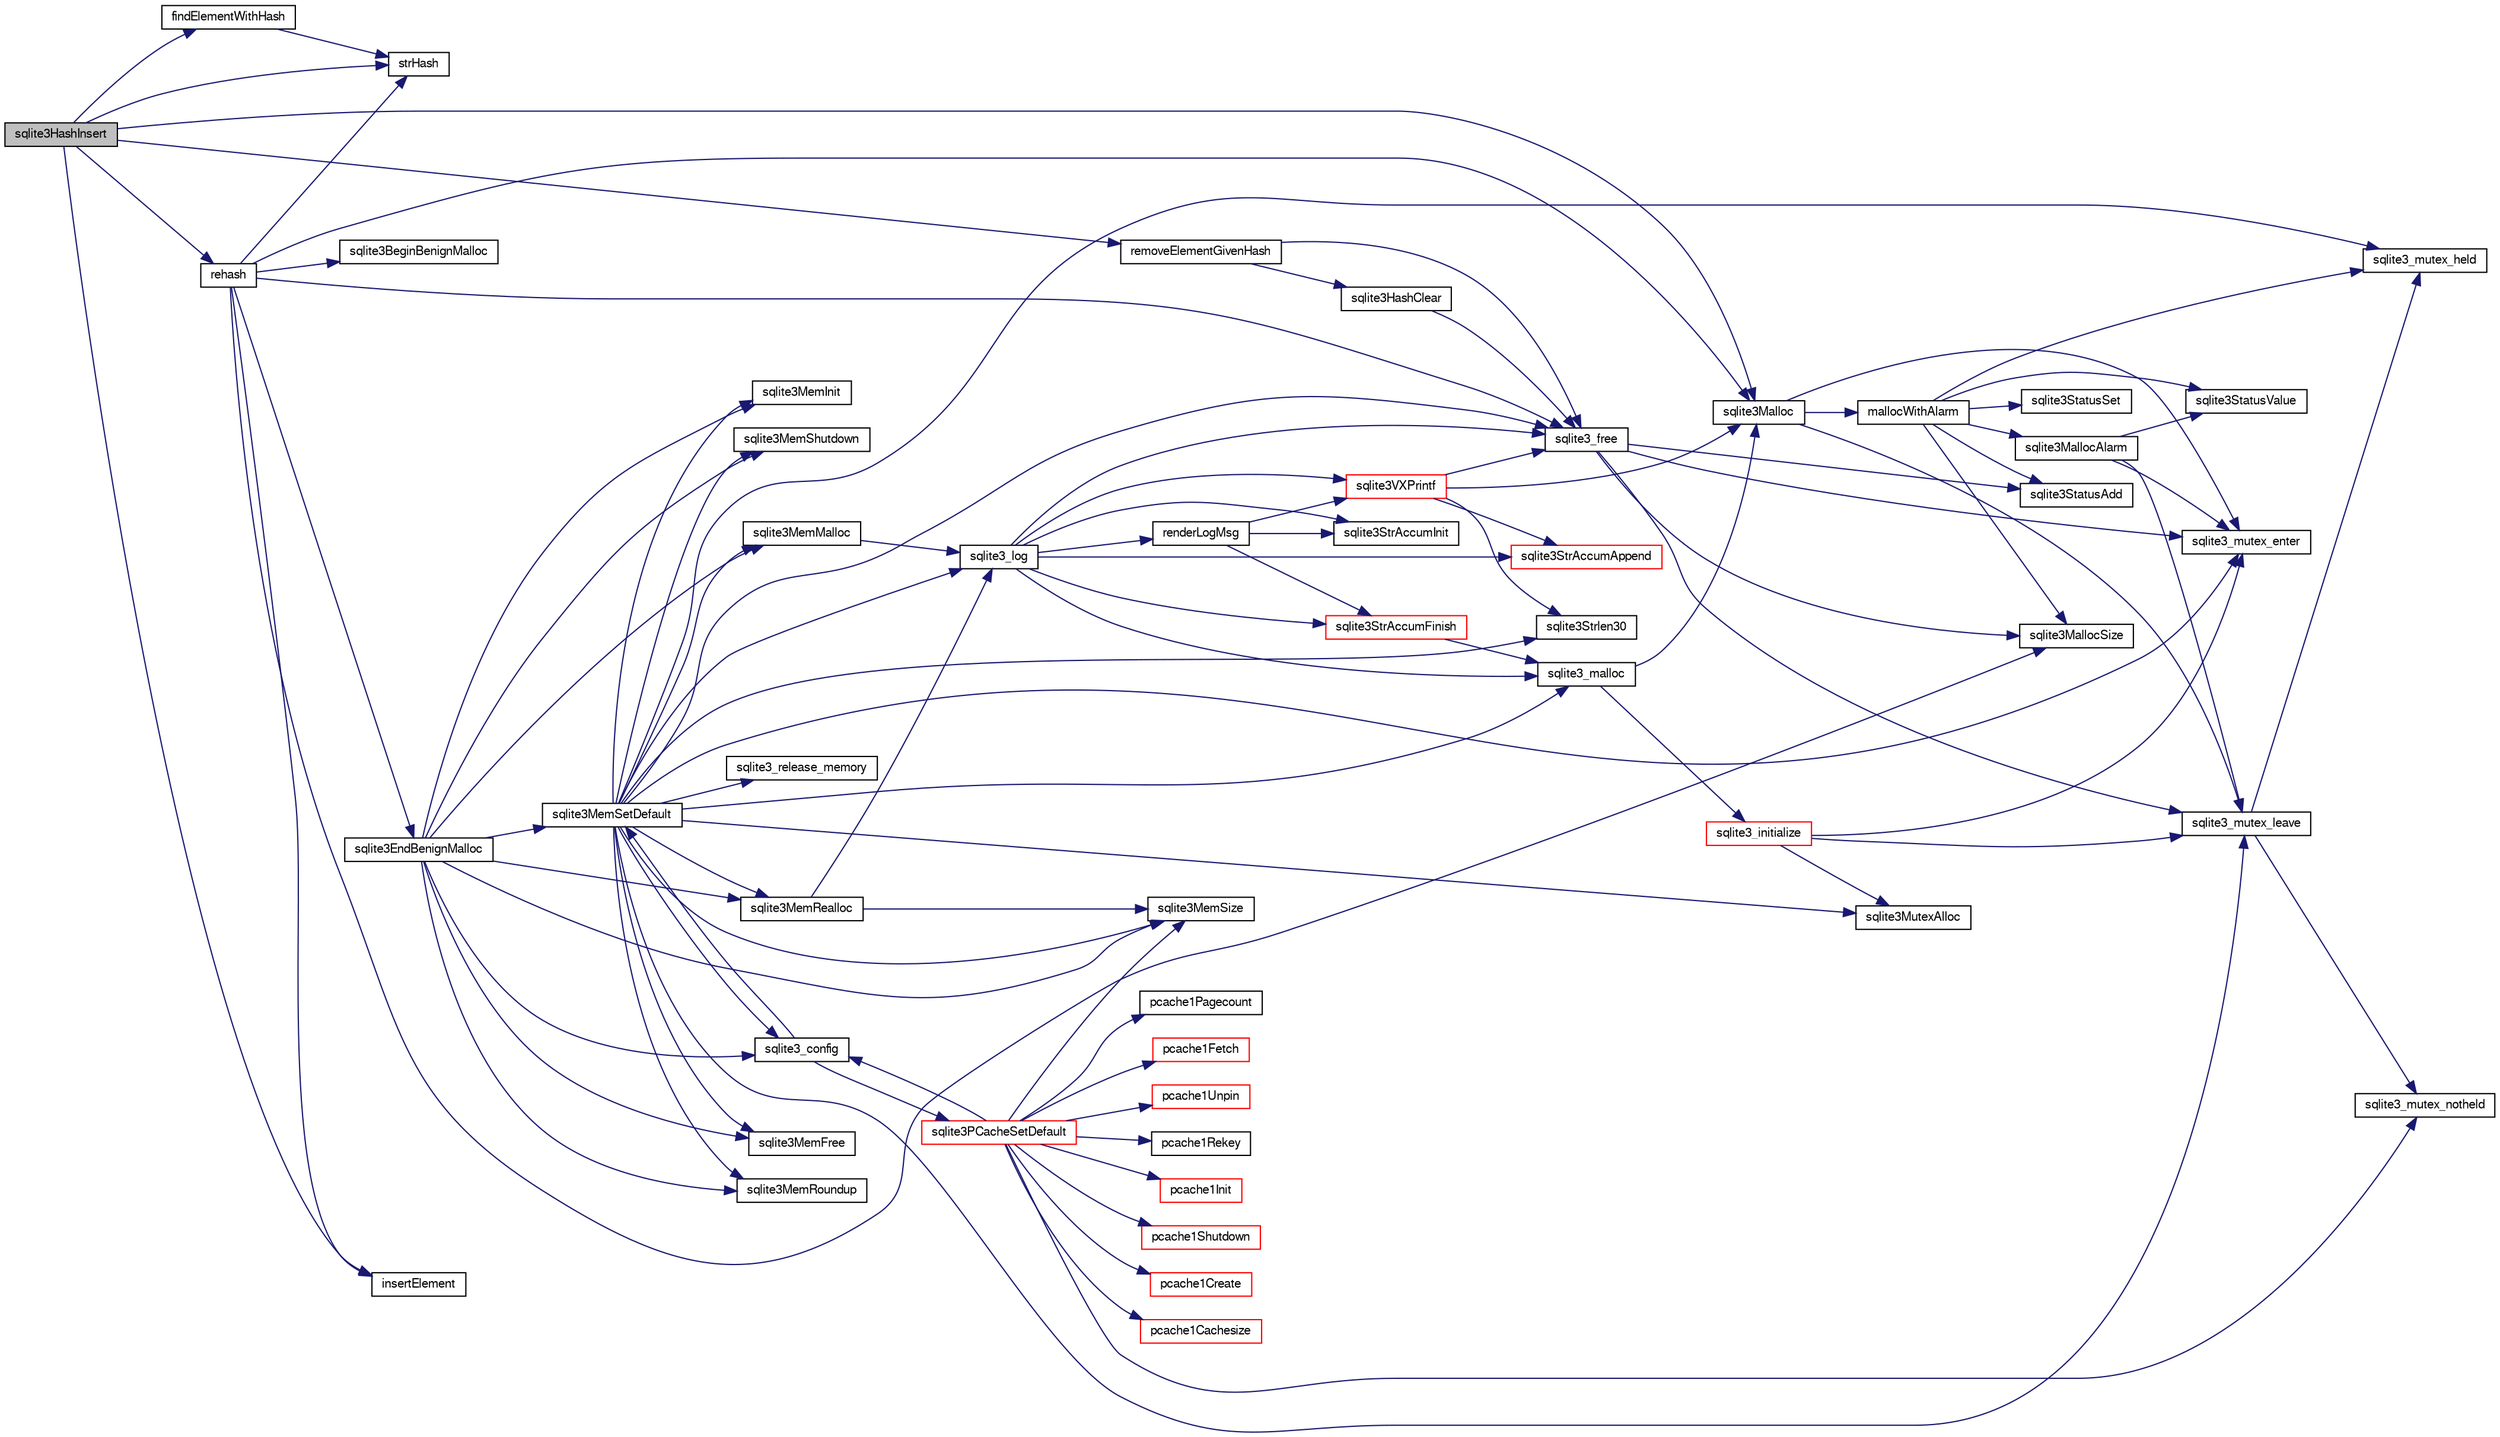 digraph "sqlite3HashInsert"
{
  edge [fontname="FreeSans",fontsize="10",labelfontname="FreeSans",labelfontsize="10"];
  node [fontname="FreeSans",fontsize="10",shape=record];
  rankdir="LR";
  Node561907 [label="sqlite3HashInsert",height=0.2,width=0.4,color="black", fillcolor="grey75", style="filled", fontcolor="black"];
  Node561907 -> Node561908 [color="midnightblue",fontsize="10",style="solid",fontname="FreeSans"];
  Node561908 [label="findElementWithHash",height=0.2,width=0.4,color="black", fillcolor="white", style="filled",URL="$sqlite3_8c.html#a75c0f574fa5d51702434c6e980d57d7f"];
  Node561908 -> Node561909 [color="midnightblue",fontsize="10",style="solid",fontname="FreeSans"];
  Node561909 [label="strHash",height=0.2,width=0.4,color="black", fillcolor="white", style="filled",URL="$sqlite3_8c.html#ad7193605dadc27cf291d54e15bdd011d"];
  Node561907 -> Node561910 [color="midnightblue",fontsize="10",style="solid",fontname="FreeSans"];
  Node561910 [label="removeElementGivenHash",height=0.2,width=0.4,color="black", fillcolor="white", style="filled",URL="$sqlite3_8c.html#a97ff4ac3846af0f8caf5426adfa2808a"];
  Node561910 -> Node561911 [color="midnightblue",fontsize="10",style="solid",fontname="FreeSans"];
  Node561911 [label="sqlite3_free",height=0.2,width=0.4,color="black", fillcolor="white", style="filled",URL="$sqlite3_8c.html#a6552349e36a8a691af5487999ab09519"];
  Node561911 -> Node561912 [color="midnightblue",fontsize="10",style="solid",fontname="FreeSans"];
  Node561912 [label="sqlite3_mutex_enter",height=0.2,width=0.4,color="black", fillcolor="white", style="filled",URL="$sqlite3_8c.html#a1c12cde690bd89f104de5cbad12a6bf5"];
  Node561911 -> Node561913 [color="midnightblue",fontsize="10",style="solid",fontname="FreeSans"];
  Node561913 [label="sqlite3StatusAdd",height=0.2,width=0.4,color="black", fillcolor="white", style="filled",URL="$sqlite3_8c.html#afa029f93586aeab4cc85360905dae9cd"];
  Node561911 -> Node561914 [color="midnightblue",fontsize="10",style="solid",fontname="FreeSans"];
  Node561914 [label="sqlite3MallocSize",height=0.2,width=0.4,color="black", fillcolor="white", style="filled",URL="$sqlite3_8c.html#acf5d2a5f35270bafb050bd2def576955"];
  Node561911 -> Node561915 [color="midnightblue",fontsize="10",style="solid",fontname="FreeSans"];
  Node561915 [label="sqlite3_mutex_leave",height=0.2,width=0.4,color="black", fillcolor="white", style="filled",URL="$sqlite3_8c.html#a5838d235601dbd3c1fa993555c6bcc93"];
  Node561915 -> Node561916 [color="midnightblue",fontsize="10",style="solid",fontname="FreeSans"];
  Node561916 [label="sqlite3_mutex_held",height=0.2,width=0.4,color="black", fillcolor="white", style="filled",URL="$sqlite3_8c.html#acf77da68932b6bc163c5e68547ecc3e7"];
  Node561915 -> Node561917 [color="midnightblue",fontsize="10",style="solid",fontname="FreeSans"];
  Node561917 [label="sqlite3_mutex_notheld",height=0.2,width=0.4,color="black", fillcolor="white", style="filled",URL="$sqlite3_8c.html#a83967c837c1c000d3b5adcfaa688f5dc"];
  Node561910 -> Node561918 [color="midnightblue",fontsize="10",style="solid",fontname="FreeSans"];
  Node561918 [label="sqlite3HashClear",height=0.2,width=0.4,color="black", fillcolor="white", style="filled",URL="$sqlite3_8c.html#acc7a2dfa6603c59af14b3792fe463c73"];
  Node561918 -> Node561911 [color="midnightblue",fontsize="10",style="solid",fontname="FreeSans"];
  Node561907 -> Node561919 [color="midnightblue",fontsize="10",style="solid",fontname="FreeSans"];
  Node561919 [label="sqlite3Malloc",height=0.2,width=0.4,color="black", fillcolor="white", style="filled",URL="$sqlite3_8c.html#a361a2eaa846b1885f123abe46f5d8b2b"];
  Node561919 -> Node561912 [color="midnightblue",fontsize="10",style="solid",fontname="FreeSans"];
  Node561919 -> Node561920 [color="midnightblue",fontsize="10",style="solid",fontname="FreeSans"];
  Node561920 [label="mallocWithAlarm",height=0.2,width=0.4,color="black", fillcolor="white", style="filled",URL="$sqlite3_8c.html#ab070d5cf8e48ec8a6a43cf025d48598b"];
  Node561920 -> Node561916 [color="midnightblue",fontsize="10",style="solid",fontname="FreeSans"];
  Node561920 -> Node561921 [color="midnightblue",fontsize="10",style="solid",fontname="FreeSans"];
  Node561921 [label="sqlite3StatusSet",height=0.2,width=0.4,color="black", fillcolor="white", style="filled",URL="$sqlite3_8c.html#afec7586c01fcb5ea17dc9d7725a589d9"];
  Node561920 -> Node561922 [color="midnightblue",fontsize="10",style="solid",fontname="FreeSans"];
  Node561922 [label="sqlite3StatusValue",height=0.2,width=0.4,color="black", fillcolor="white", style="filled",URL="$sqlite3_8c.html#a30b8ac296c6e200c1fa57708d52c6ef6"];
  Node561920 -> Node561923 [color="midnightblue",fontsize="10",style="solid",fontname="FreeSans"];
  Node561923 [label="sqlite3MallocAlarm",height=0.2,width=0.4,color="black", fillcolor="white", style="filled",URL="$sqlite3_8c.html#ada66988e8471d1198f3219c062377508"];
  Node561923 -> Node561922 [color="midnightblue",fontsize="10",style="solid",fontname="FreeSans"];
  Node561923 -> Node561915 [color="midnightblue",fontsize="10",style="solid",fontname="FreeSans"];
  Node561923 -> Node561912 [color="midnightblue",fontsize="10",style="solid",fontname="FreeSans"];
  Node561920 -> Node561914 [color="midnightblue",fontsize="10",style="solid",fontname="FreeSans"];
  Node561920 -> Node561913 [color="midnightblue",fontsize="10",style="solid",fontname="FreeSans"];
  Node561919 -> Node561915 [color="midnightblue",fontsize="10",style="solid",fontname="FreeSans"];
  Node561907 -> Node561924 [color="midnightblue",fontsize="10",style="solid",fontname="FreeSans"];
  Node561924 [label="rehash",height=0.2,width=0.4,color="black", fillcolor="white", style="filled",URL="$sqlite3_8c.html#a4851529638f6c7af16239ee6e2dcc628"];
  Node561924 -> Node561925 [color="midnightblue",fontsize="10",style="solid",fontname="FreeSans"];
  Node561925 [label="sqlite3BeginBenignMalloc",height=0.2,width=0.4,color="black", fillcolor="white", style="filled",URL="$sqlite3_8c.html#a3344c0e2b1b6df701a1cb326602fac14"];
  Node561924 -> Node561919 [color="midnightblue",fontsize="10",style="solid",fontname="FreeSans"];
  Node561924 -> Node561926 [color="midnightblue",fontsize="10",style="solid",fontname="FreeSans"];
  Node561926 [label="sqlite3EndBenignMalloc",height=0.2,width=0.4,color="black", fillcolor="white", style="filled",URL="$sqlite3_8c.html#a4582127cc64d483dc66c7acf9d8d8fbb"];
  Node561926 -> Node561927 [color="midnightblue",fontsize="10",style="solid",fontname="FreeSans"];
  Node561927 [label="sqlite3MemMalloc",height=0.2,width=0.4,color="black", fillcolor="white", style="filled",URL="$sqlite3_8c.html#a53157f1a669f949332f44ca9f15c0a43"];
  Node561927 -> Node561928 [color="midnightblue",fontsize="10",style="solid",fontname="FreeSans"];
  Node561928 [label="sqlite3_log",height=0.2,width=0.4,color="black", fillcolor="white", style="filled",URL="$sqlite3_8c.html#a298c9699bf9c143662c6b1fec4b2dc3b"];
  Node561928 -> Node561929 [color="midnightblue",fontsize="10",style="solid",fontname="FreeSans"];
  Node561929 [label="renderLogMsg",height=0.2,width=0.4,color="black", fillcolor="white", style="filled",URL="$sqlite3_8c.html#a7a02b43ce0a27bb52085c7f446d115af"];
  Node561929 -> Node561930 [color="midnightblue",fontsize="10",style="solid",fontname="FreeSans"];
  Node561930 [label="sqlite3StrAccumInit",height=0.2,width=0.4,color="black", fillcolor="white", style="filled",URL="$sqlite3_8c.html#aabf95e113b9d54d519cd15a56215f560"];
  Node561929 -> Node561931 [color="midnightblue",fontsize="10",style="solid",fontname="FreeSans"];
  Node561931 [label="sqlite3VXPrintf",height=0.2,width=0.4,color="red", fillcolor="white", style="filled",URL="$sqlite3_8c.html#a63c25806c9bd4a2b76f9a0eb232c6bde"];
  Node561931 -> Node561932 [color="midnightblue",fontsize="10",style="solid",fontname="FreeSans"];
  Node561932 [label="sqlite3StrAccumAppend",height=0.2,width=0.4,color="red", fillcolor="white", style="filled",URL="$sqlite3_8c.html#a56664fa33def33c5a5245b623441d5e0"];
  Node561931 -> Node561919 [color="midnightblue",fontsize="10",style="solid",fontname="FreeSans"];
  Node561931 -> Node561998 [color="midnightblue",fontsize="10",style="solid",fontname="FreeSans"];
  Node561998 [label="sqlite3Strlen30",height=0.2,width=0.4,color="black", fillcolor="white", style="filled",URL="$sqlite3_8c.html#a3dcd80ba41f1a308193dee74857b62a7"];
  Node561931 -> Node561911 [color="midnightblue",fontsize="10",style="solid",fontname="FreeSans"];
  Node561929 -> Node562025 [color="midnightblue",fontsize="10",style="solid",fontname="FreeSans"];
  Node562025 [label="sqlite3StrAccumFinish",height=0.2,width=0.4,color="red", fillcolor="white", style="filled",URL="$sqlite3_8c.html#adb7f26b10ac1b847db6f000ef4c2e2ba"];
  Node562025 -> Node562000 [color="midnightblue",fontsize="10",style="solid",fontname="FreeSans"];
  Node562000 [label="sqlite3_malloc",height=0.2,width=0.4,color="black", fillcolor="white", style="filled",URL="$sqlite3_8c.html#ac79dba55fc32b6a840cf5a9769bce7cd"];
  Node562000 -> Node561944 [color="midnightblue",fontsize="10",style="solid",fontname="FreeSans"];
  Node561944 [label="sqlite3_initialize",height=0.2,width=0.4,color="red", fillcolor="white", style="filled",URL="$sqlite3_8c.html#ab0c0ee2d5d4cf8b28e9572296a8861df"];
  Node561944 -> Node561963 [color="midnightblue",fontsize="10",style="solid",fontname="FreeSans"];
  Node561963 [label="sqlite3MutexAlloc",height=0.2,width=0.4,color="black", fillcolor="white", style="filled",URL="$sqlite3_8c.html#a0e3f432ee581f6876b590e7ad7e84e19"];
  Node561944 -> Node561912 [color="midnightblue",fontsize="10",style="solid",fontname="FreeSans"];
  Node561944 -> Node561915 [color="midnightblue",fontsize="10",style="solid",fontname="FreeSans"];
  Node562000 -> Node561919 [color="midnightblue",fontsize="10",style="solid",fontname="FreeSans"];
  Node561928 -> Node561930 [color="midnightblue",fontsize="10",style="solid",fontname="FreeSans"];
  Node561928 -> Node561931 [color="midnightblue",fontsize="10",style="solid",fontname="FreeSans"];
  Node561928 -> Node562025 [color="midnightblue",fontsize="10",style="solid",fontname="FreeSans"];
  Node561928 -> Node562000 [color="midnightblue",fontsize="10",style="solid",fontname="FreeSans"];
  Node561928 -> Node561911 [color="midnightblue",fontsize="10",style="solid",fontname="FreeSans"];
  Node561928 -> Node561932 [color="midnightblue",fontsize="10",style="solid",fontname="FreeSans"];
  Node561926 -> Node561966 [color="midnightblue",fontsize="10",style="solid",fontname="FreeSans"];
  Node561966 [label="sqlite3MemFree",height=0.2,width=0.4,color="black", fillcolor="white", style="filled",URL="$sqlite3_8c.html#a4198492989c7a427e3d704c06058850a"];
  Node561926 -> Node561967 [color="midnightblue",fontsize="10",style="solid",fontname="FreeSans"];
  Node561967 [label="sqlite3MemRealloc",height=0.2,width=0.4,color="black", fillcolor="white", style="filled",URL="$sqlite3_8c.html#addd043cc5742c3b0cf536763cd4e6948"];
  Node561967 -> Node561928 [color="midnightblue",fontsize="10",style="solid",fontname="FreeSans"];
  Node561967 -> Node561968 [color="midnightblue",fontsize="10",style="solid",fontname="FreeSans"];
  Node561968 [label="sqlite3MemSize",height=0.2,width=0.4,color="black", fillcolor="white", style="filled",URL="$sqlite3_8c.html#a564962938d56643e999de431c190f937"];
  Node561926 -> Node561968 [color="midnightblue",fontsize="10",style="solid",fontname="FreeSans"];
  Node561926 -> Node561969 [color="midnightblue",fontsize="10",style="solid",fontname="FreeSans"];
  Node561969 [label="sqlite3MemRoundup",height=0.2,width=0.4,color="black", fillcolor="white", style="filled",URL="$sqlite3_8c.html#ac9d66a2d2d224dfafcf6a49d48436ddc"];
  Node561926 -> Node561970 [color="midnightblue",fontsize="10",style="solid",fontname="FreeSans"];
  Node561970 [label="sqlite3MemInit",height=0.2,width=0.4,color="black", fillcolor="white", style="filled",URL="$sqlite3_8c.html#a1ec61c1becf036ba7fcb571ae51300af"];
  Node561926 -> Node561971 [color="midnightblue",fontsize="10",style="solid",fontname="FreeSans"];
  Node561971 [label="sqlite3MemShutdown",height=0.2,width=0.4,color="black", fillcolor="white", style="filled",URL="$sqlite3_8c.html#a934531b3f7c4743196f453ce6db028dc"];
  Node561926 -> Node561965 [color="midnightblue",fontsize="10",style="solid",fontname="FreeSans"];
  Node561965 [label="sqlite3MemSetDefault",height=0.2,width=0.4,color="black", fillcolor="white", style="filled",URL="$sqlite3_8c.html#a162fbfd727e92c5f8f72625b5ff62549"];
  Node561965 -> Node561927 [color="midnightblue",fontsize="10",style="solid",fontname="FreeSans"];
  Node561965 -> Node561966 [color="midnightblue",fontsize="10",style="solid",fontname="FreeSans"];
  Node561965 -> Node561967 [color="midnightblue",fontsize="10",style="solid",fontname="FreeSans"];
  Node561965 -> Node561968 [color="midnightblue",fontsize="10",style="solid",fontname="FreeSans"];
  Node561965 -> Node561969 [color="midnightblue",fontsize="10",style="solid",fontname="FreeSans"];
  Node561965 -> Node561970 [color="midnightblue",fontsize="10",style="solid",fontname="FreeSans"];
  Node561965 -> Node561971 [color="midnightblue",fontsize="10",style="solid",fontname="FreeSans"];
  Node561965 -> Node561972 [color="midnightblue",fontsize="10",style="solid",fontname="FreeSans"];
  Node561972 [label="sqlite3_config",height=0.2,width=0.4,color="black", fillcolor="white", style="filled",URL="$sqlite3_8c.html#a74ad420b6f26bc06a04ff6ecec8a8c91"];
  Node561972 -> Node561965 [color="midnightblue",fontsize="10",style="solid",fontname="FreeSans"];
  Node561972 -> Node561973 [color="midnightblue",fontsize="10",style="solid",fontname="FreeSans"];
  Node561973 [label="sqlite3PCacheSetDefault",height=0.2,width=0.4,color="red", fillcolor="white", style="filled",URL="$sqlite3_8c.html#a91974afe7709a742451438556ee0c70c"];
  Node561973 -> Node561974 [color="midnightblue",fontsize="10",style="solid",fontname="FreeSans"];
  Node561974 [label="pcache1Init",height=0.2,width=0.4,color="red", fillcolor="white", style="filled",URL="$sqlite3_8c.html#a05e9c1daf3dd812db1d769b69b20e069"];
  Node561973 -> Node561976 [color="midnightblue",fontsize="10",style="solid",fontname="FreeSans"];
  Node561976 [label="pcache1Shutdown",height=0.2,width=0.4,color="red", fillcolor="white", style="filled",URL="$sqlite3_8c.html#a707b7714a99d68e6858d4305b2a02579"];
  Node561973 -> Node561984 [color="midnightblue",fontsize="10",style="solid",fontname="FreeSans"];
  Node561984 [label="pcache1Create",height=0.2,width=0.4,color="red", fillcolor="white", style="filled",URL="$sqlite3_8c.html#a44cfeb7ecaf2b6aa54934d3deaee8919"];
  Node561973 -> Node561986 [color="midnightblue",fontsize="10",style="solid",fontname="FreeSans"];
  Node561986 [label="pcache1Cachesize",height=0.2,width=0.4,color="red", fillcolor="white", style="filled",URL="$sqlite3_8c.html#a071ef90a5e389826abcea7883ff2cd05"];
  Node561973 -> Node561987 [color="midnightblue",fontsize="10",style="solid",fontname="FreeSans"];
  Node561987 [label="pcache1Pagecount",height=0.2,width=0.4,color="black", fillcolor="white", style="filled",URL="$sqlite3_8c.html#aad313c3d8464ce3154a2a31409c5c625"];
  Node561973 -> Node561988 [color="midnightblue",fontsize="10",style="solid",fontname="FreeSans"];
  Node561988 [label="pcache1Fetch",height=0.2,width=0.4,color="red", fillcolor="white", style="filled",URL="$sqlite3_8c.html#a745bc37e2a945b10e6b23a6fe6c35411"];
  Node561973 -> Node561994 [color="midnightblue",fontsize="10",style="solid",fontname="FreeSans"];
  Node561994 [label="pcache1Unpin",height=0.2,width=0.4,color="red", fillcolor="white", style="filled",URL="$sqlite3_8c.html#a5f9a5ef3862388dc0b104f9efea3f8c5"];
  Node561973 -> Node561995 [color="midnightblue",fontsize="10",style="solid",fontname="FreeSans"];
  Node561995 [label="pcache1Rekey",height=0.2,width=0.4,color="black", fillcolor="white", style="filled",URL="$sqlite3_8c.html#af4b8e7f81a3c3379d34aa2060102fcfe"];
  Node561973 -> Node561972 [color="midnightblue",fontsize="10",style="solid",fontname="FreeSans"];
  Node561973 -> Node561917 [color="midnightblue",fontsize="10",style="solid",fontname="FreeSans"];
  Node561973 -> Node561968 [color="midnightblue",fontsize="10",style="solid",fontname="FreeSans"];
  Node561965 -> Node561963 [color="midnightblue",fontsize="10",style="solid",fontname="FreeSans"];
  Node561965 -> Node561912 [color="midnightblue",fontsize="10",style="solid",fontname="FreeSans"];
  Node561965 -> Node561915 [color="midnightblue",fontsize="10",style="solid",fontname="FreeSans"];
  Node561965 -> Node561998 [color="midnightblue",fontsize="10",style="solid",fontname="FreeSans"];
  Node561965 -> Node561916 [color="midnightblue",fontsize="10",style="solid",fontname="FreeSans"];
  Node561965 -> Node561999 [color="midnightblue",fontsize="10",style="solid",fontname="FreeSans"];
  Node561999 [label="sqlite3_release_memory",height=0.2,width=0.4,color="black", fillcolor="white", style="filled",URL="$sqlite3_8c.html#a91037e7ef182e008677dae146e15cf92"];
  Node561965 -> Node562000 [color="midnightblue",fontsize="10",style="solid",fontname="FreeSans"];
  Node561965 -> Node561911 [color="midnightblue",fontsize="10",style="solid",fontname="FreeSans"];
  Node561965 -> Node561928 [color="midnightblue",fontsize="10",style="solid",fontname="FreeSans"];
  Node561926 -> Node561972 [color="midnightblue",fontsize="10",style="solid",fontname="FreeSans"];
  Node561924 -> Node561911 [color="midnightblue",fontsize="10",style="solid",fontname="FreeSans"];
  Node561924 -> Node561914 [color="midnightblue",fontsize="10",style="solid",fontname="FreeSans"];
  Node561924 -> Node561909 [color="midnightblue",fontsize="10",style="solid",fontname="FreeSans"];
  Node561924 -> Node562195 [color="midnightblue",fontsize="10",style="solid",fontname="FreeSans"];
  Node562195 [label="insertElement",height=0.2,width=0.4,color="black", fillcolor="white", style="filled",URL="$sqlite3_8c.html#a011f717fc5c46f03d78bf81b6714e0ee"];
  Node561907 -> Node561909 [color="midnightblue",fontsize="10",style="solid",fontname="FreeSans"];
  Node561907 -> Node562195 [color="midnightblue",fontsize="10",style="solid",fontname="FreeSans"];
}
